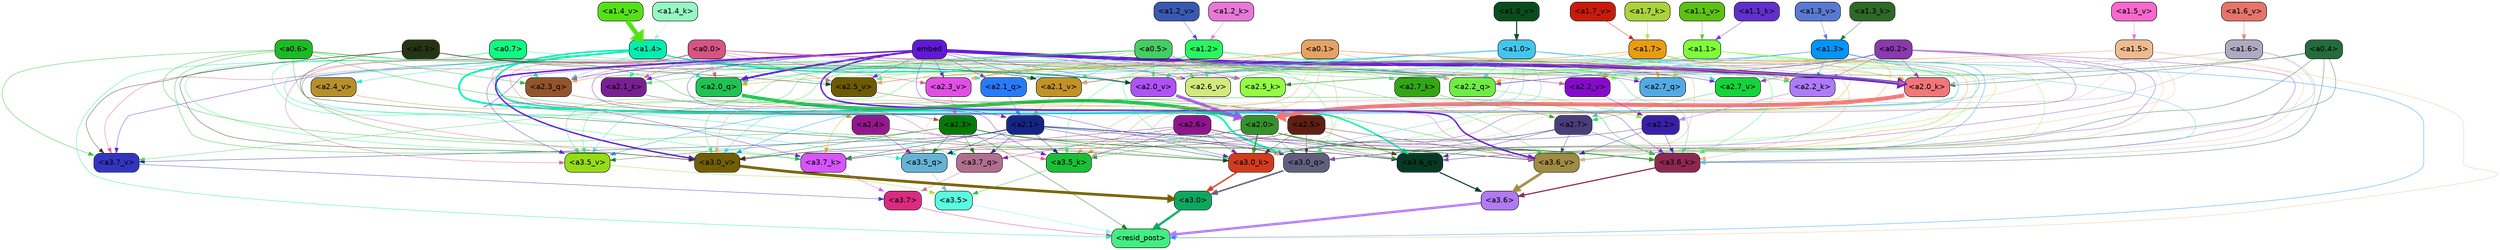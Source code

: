 strict digraph "" {
	graph [bgcolor=transparent,
		layout=dot,
		overlap=false,
		splines=true
	];
	"<a3.7>"	[color=black,
		fillcolor="#da2a81",
		fontname=Helvetica,
		shape=box,
		style="filled, rounded"];
	"<resid_post>"	[color=black,
		fillcolor="#43ed83",
		fontname=Helvetica,
		shape=box,
		style="filled, rounded"];
	"<a3.7>" -> "<resid_post>"	[color="#da2a81",
		penwidth=0.6239100098609924];
	"<a3.6>"	[color=black,
		fillcolor="#b07af4",
		fontname=Helvetica,
		shape=box,
		style="filled, rounded"];
	"<a3.6>" -> "<resid_post>"	[color="#b07af4",
		penwidth=4.569062113761902];
	"<a3.5>"	[color=black,
		fillcolor="#5afcdf",
		fontname=Helvetica,
		shape=box,
		style="filled, rounded"];
	"<a3.5>" -> "<resid_post>"	[color="#5afcdf",
		penwidth=0.6];
	"<a3.0>"	[color=black,
		fillcolor="#0ea760",
		fontname=Helvetica,
		shape=box,
		style="filled, rounded"];
	"<a3.0>" -> "<resid_post>"	[color="#0ea760",
		penwidth=4.283544182777405];
	"<a2.3>"	[color=black,
		fillcolor="#067907",
		fontname=Helvetica,
		shape=box,
		style="filled, rounded"];
	"<a2.3>" -> "<resid_post>"	[color="#067907",
		penwidth=0.6];
	"<a3.7_q>"	[color=black,
		fillcolor="#b06f8e",
		fontname=Helvetica,
		shape=box,
		style="filled, rounded"];
	"<a2.3>" -> "<a3.7_q>"	[color="#067907",
		penwidth=0.6];
	"<a3.6_q>"	[color=black,
		fillcolor="#063924",
		fontname=Helvetica,
		shape=box,
		style="filled, rounded"];
	"<a2.3>" -> "<a3.6_q>"	[color="#067907",
		penwidth=0.6];
	"<a3.5_q>"	[color=black,
		fillcolor="#64b3d5",
		fontname=Helvetica,
		shape=box,
		style="filled, rounded"];
	"<a2.3>" -> "<a3.5_q>"	[color="#067907",
		penwidth=0.6];
	"<a3.0_q>"	[color=black,
		fillcolor="#625f7e",
		fontname=Helvetica,
		shape=box,
		style="filled, rounded"];
	"<a2.3>" -> "<a3.0_q>"	[color="#067907",
		penwidth=0.6];
	"<a3.0_k>"	[color=black,
		fillcolor="#d23b1d",
		fontname=Helvetica,
		shape=box,
		style="filled, rounded"];
	"<a2.3>" -> "<a3.0_k>"	[color="#067907",
		penwidth=0.6];
	"<a3.6_v>"	[color=black,
		fillcolor="#9f8b43",
		fontname=Helvetica,
		shape=box,
		style="filled, rounded"];
	"<a2.3>" -> "<a3.6_v>"	[color="#067907",
		penwidth=0.6];
	"<a3.5_v>"	[color=black,
		fillcolor="#96dc15",
		fontname=Helvetica,
		shape=box,
		style="filled, rounded"];
	"<a2.3>" -> "<a3.5_v>"	[color="#067907",
		penwidth=0.6];
	"<a3.0_v>"	[color=black,
		fillcolor="#725e03",
		fontname=Helvetica,
		shape=box,
		style="filled, rounded"];
	"<a2.3>" -> "<a3.0_v>"	[color="#067907",
		penwidth=0.6];
	"<a1.5>"	[color=black,
		fillcolor="#eebb8f",
		fontname=Helvetica,
		shape=box,
		style="filled, rounded"];
	"<a1.5>" -> "<resid_post>"	[color="#eebb8f",
		penwidth=0.6];
	"<a1.5>" -> "<a3.6_q>"	[color="#eebb8f",
		penwidth=0.6];
	"<a1.5>" -> "<a3.5_q>"	[color="#eebb8f",
		penwidth=0.6];
	"<a1.5>" -> "<a3.0_q>"	[color="#eebb8f",
		penwidth=0.6];
	"<a3.6_k>"	[color=black,
		fillcolor="#8e2752",
		fontname=Helvetica,
		shape=box,
		style="filled, rounded"];
	"<a1.5>" -> "<a3.6_k>"	[color="#eebb8f",
		penwidth=0.6];
	"<a1.5>" -> "<a3.0_k>"	[color="#eebb8f",
		penwidth=0.6];
	"<a2.2_q>"	[color=black,
		fillcolor="#6fec44",
		fontname=Helvetica,
		shape=box,
		style="filled, rounded"];
	"<a1.5>" -> "<a2.2_q>"	[color="#eebb8f",
		penwidth=0.6];
	"<a2.7_v>"	[color=black,
		fillcolor="#13d43b",
		fontname=Helvetica,
		shape=box,
		style="filled, rounded"];
	"<a1.5>" -> "<a2.7_v>"	[color="#eebb8f",
		penwidth=0.6];
	"<a2.6_v>"	[color=black,
		fillcolor="#d4e87c",
		fontname=Helvetica,
		shape=box,
		style="filled, rounded"];
	"<a1.5>" -> "<a2.6_v>"	[color="#eebb8f",
		penwidth=0.6];
	"<a2.1_v>"	[color=black,
		fillcolor="#c29225",
		fontname=Helvetica,
		shape=box,
		style="filled, rounded"];
	"<a1.5>" -> "<a2.1_v>"	[color="#eebb8f",
		penwidth=0.6];
	"<a1.4>"	[color=black,
		fillcolor="#01edb0",
		fontname=Helvetica,
		shape=box,
		style="filled, rounded"];
	"<a1.4>" -> "<resid_post>"	[color="#01edb0",
		penwidth=0.6];
	"<a1.4>" -> "<a3.7_q>"	[color="#01edb0",
		penwidth=0.6];
	"<a1.4>" -> "<a3.6_q>"	[color="#01edb0",
		penwidth=2.7536282539367676];
	"<a1.4>" -> "<a3.5_q>"	[color="#01edb0",
		penwidth=0.6];
	"<a1.4>" -> "<a3.0_q>"	[color="#01edb0",
		penwidth=3.3369133472442627];
	"<a2.3_q>"	[color=black,
		fillcolor="#92542c",
		fontname=Helvetica,
		shape=box,
		style="filled, rounded"];
	"<a1.4>" -> "<a2.3_q>"	[color="#01edb0",
		penwidth=0.6];
	"<a1.4>" -> "<a2.2_q>"	[color="#01edb0",
		penwidth=0.6];
	"<a2.1_q>"	[color=black,
		fillcolor="#277bf8",
		fontname=Helvetica,
		shape=box,
		style="filled, rounded"];
	"<a1.4>" -> "<a2.1_q>"	[color="#01edb0",
		penwidth=0.6];
	"<a2.0_q>"	[color=black,
		fillcolor="#1ec353",
		fontname=Helvetica,
		shape=box,
		style="filled, rounded"];
	"<a1.4>" -> "<a2.0_q>"	[color="#01edb0",
		penwidth=0.6];
	"<a2.1_k>"	[color=black,
		fillcolor="#791e93",
		fontname=Helvetica,
		shape=box,
		style="filled, rounded"];
	"<a1.4>" -> "<a2.1_k>"	[color="#01edb0",
		penwidth=0.6];
	"<a1.4>" -> "<a2.7_v>"	[color="#01edb0",
		penwidth=0.6];
	"<a1.4>" -> "<a2.6_v>"	[color="#01edb0",
		penwidth=0.6];
	"<a2.5_v>"	[color=black,
		fillcolor="#6d5901",
		fontname=Helvetica,
		shape=box,
		style="filled, rounded"];
	"<a1.4>" -> "<a2.5_v>"	[color="#01edb0",
		penwidth=0.6];
	"<a2.4_v>"	[color=black,
		fillcolor="#b68f2b",
		fontname=Helvetica,
		shape=box,
		style="filled, rounded"];
	"<a1.4>" -> "<a2.4_v>"	[color="#01edb0",
		penwidth=0.6];
	"<a1.4>" -> "<a2.1_v>"	[color="#01edb0",
		penwidth=0.6];
	"<a2.0_v>"	[color=black,
		fillcolor="#ae52f6",
		fontname=Helvetica,
		shape=box,
		style="filled, rounded"];
	"<a1.4>" -> "<a2.0_v>"	[color="#01edb0",
		penwidth=2.2818827629089355];
	"<a1.3>"	[color=black,
		fillcolor="#0195f8",
		fontname=Helvetica,
		shape=box,
		style="filled, rounded"];
	"<a1.3>" -> "<resid_post>"	[color="#0195f8",
		penwidth=0.6];
	"<a1.3>" -> "<a3.6_v>"	[color="#0195f8",
		penwidth=0.6];
	"<a1.3>" -> "<a3.5_v>"	[color="#0195f8",
		penwidth=0.6];
	"<a1.3>" -> "<a3.0_v>"	[color="#0195f8",
		penwidth=0.6];
	"<a1.3>" -> "<a2.2_q>"	[color="#0195f8",
		penwidth=0.6];
	"<a1.3>" -> "<a2.1_q>"	[color="#0195f8",
		penwidth=0.6];
	"<a2.2_k>"	[color=black,
		fillcolor="#ad7bf7",
		fontname=Helvetica,
		shape=box,
		style="filled, rounded"];
	"<a1.3>" -> "<a2.2_k>"	[color="#0195f8",
		penwidth=0.6];
	"<a1.3>" -> "<a2.5_v>"	[color="#0195f8",
		penwidth=0.6];
	"<a3.7_q>" -> "<a3.7>"	[color="#b06f8e",
		penwidth=0.6];
	"<a3.6_q>" -> "<a3.6>"	[color="#063924",
		penwidth=2.0344843566417694];
	"<a3.5_q>" -> "<a3.5>"	[color="#64b3d5",
		penwidth=0.6];
	"<a3.0_q>" -> "<a3.0>"	[color="#625f7e",
		penwidth=2.863015294075012];
	"<a3.7_k>"	[color=black,
		fillcolor="#d655ff",
		fontname=Helvetica,
		shape=box,
		style="filled, rounded"];
	"<a3.7_k>" -> "<a3.7>"	[color="#d655ff",
		penwidth=0.6];
	"<a3.6_k>" -> "<a3.6>"	[color="#8e2752",
		penwidth=2.1770318150520325];
	"<a3.5_k>"	[color=black,
		fillcolor="#1abf35",
		fontname=Helvetica,
		shape=box,
		style="filled, rounded"];
	"<a3.5_k>" -> "<a3.5>"	[color="#1abf35",
		penwidth=0.6];
	"<a3.0_k>" -> "<a3.0>"	[color="#d23b1d",
		penwidth=2.6323853135108948];
	"<a3.7_v>"	[color=black,
		fillcolor="#3235bf",
		fontname=Helvetica,
		shape=box,
		style="filled, rounded"];
	"<a3.7_v>" -> "<a3.7>"	[color="#3235bf",
		penwidth=0.6];
	"<a3.6_v>" -> "<a3.6>"	[color="#9f8b43",
		penwidth=4.972373723983765];
	"<a3.5_v>" -> "<a3.5>"	[color="#96dc15",
		penwidth=0.6];
	"<a3.0_v>" -> "<a3.0>"	[color="#725e03",
		penwidth=5.1638524532318115];
	"<a2.6>"	[color=black,
		fillcolor="#8f148d",
		fontname=Helvetica,
		shape=box,
		style="filled, rounded"];
	"<a2.6>" -> "<a3.7_q>"	[color="#8f148d",
		penwidth=0.6];
	"<a2.6>" -> "<a3.6_q>"	[color="#8f148d",
		penwidth=0.6];
	"<a2.6>" -> "<a3.0_q>"	[color="#8f148d",
		penwidth=0.6];
	"<a2.6>" -> "<a3.7_k>"	[color="#8f148d",
		penwidth=0.6];
	"<a2.6>" -> "<a3.6_k>"	[color="#8f148d",
		penwidth=0.6];
	"<a2.6>" -> "<a3.5_k>"	[color="#8f148d",
		penwidth=0.6];
	"<a2.6>" -> "<a3.0_k>"	[color="#8f148d",
		penwidth=0.6];
	"<a2.1>"	[color=black,
		fillcolor="#152586",
		fontname=Helvetica,
		shape=box,
		style="filled, rounded"];
	"<a2.1>" -> "<a3.7_q>"	[color="#152586",
		penwidth=0.6];
	"<a2.1>" -> "<a3.6_q>"	[color="#152586",
		penwidth=0.6];
	"<a2.1>" -> "<a3.5_q>"	[color="#152586",
		penwidth=0.6];
	"<a2.1>" -> "<a3.0_q>"	[color="#152586",
		penwidth=0.6];
	"<a2.1>" -> "<a3.7_k>"	[color="#152586",
		penwidth=0.6];
	"<a2.1>" -> "<a3.6_k>"	[color="#152586",
		penwidth=0.6];
	"<a2.1>" -> "<a3.5_k>"	[color="#152586",
		penwidth=0.6];
	"<a2.1>" -> "<a3.0_k>"	[color="#152586",
		penwidth=0.6];
	"<a2.1>" -> "<a3.7_v>"	[color="#152586",
		penwidth=0.6];
	"<a2.1>" -> "<a3.6_v>"	[color="#152586",
		penwidth=0.6];
	"<a2.1>" -> "<a3.0_v>"	[color="#152586",
		penwidth=0.6];
	"<a2.7>"	[color=black,
		fillcolor="#473e7a",
		fontname=Helvetica,
		shape=box,
		style="filled, rounded"];
	"<a2.7>" -> "<a3.6_q>"	[color="#473e7a",
		penwidth=0.6];
	"<a2.7>" -> "<a3.0_q>"	[color="#473e7a",
		penwidth=0.6];
	"<a2.7>" -> "<a3.6_k>"	[color="#473e7a",
		penwidth=0.6];
	"<a2.7>" -> "<a3.0_k>"	[color="#473e7a",
		penwidth=0.6];
	"<a2.7>" -> "<a3.6_v>"	[color="#473e7a",
		penwidth=0.6];
	"<a2.5>"	[color=black,
		fillcolor="#601e13",
		fontname=Helvetica,
		shape=box,
		style="filled, rounded"];
	"<a2.5>" -> "<a3.6_q>"	[color="#601e13",
		penwidth=0.6];
	"<a2.5>" -> "<a3.0_q>"	[color="#601e13",
		penwidth=0.6];
	"<a2.5>" -> "<a3.0_k>"	[color="#601e13",
		penwidth=0.6];
	"<a2.5>" -> "<a3.6_v>"	[color="#601e13",
		penwidth=0.6];
	"<a2.5>" -> "<a3.0_v>"	[color="#601e13",
		penwidth=0.6];
	"<a2.0>"	[color=black,
		fillcolor="#34922a",
		fontname=Helvetica,
		shape=box,
		style="filled, rounded"];
	"<a2.0>" -> "<a3.6_q>"	[color="#34922a",
		penwidth=0.6];
	"<a2.0>" -> "<a3.0_q>"	[color="#34922a",
		penwidth=0.6];
	"<a2.0>" -> "<a3.7_k>"	[color="#34922a",
		penwidth=0.6];
	"<a2.0>" -> "<a3.6_k>"	[color="#34922a",
		penwidth=1.7047871947288513];
	"<a2.0>" -> "<a3.5_k>"	[color="#34922a",
		penwidth=0.6];
	"<a2.0>" -> "<a3.0_k>"	[color="#34922a",
		penwidth=2.239806979894638];
	"<a1.1>"	[color=black,
		fillcolor="#7dff39",
		fontname=Helvetica,
		shape=box,
		style="filled, rounded"];
	"<a1.1>" -> "<a3.6_q>"	[color="#7dff39",
		penwidth=0.6];
	"<a1.1>" -> "<a3.0_q>"	[color="#7dff39",
		penwidth=0.6];
	"<a1.1>" -> "<a3.0_k>"	[color="#7dff39",
		penwidth=0.6];
	"<a1.1>" -> "<a3.6_v>"	[color="#7dff39",
		penwidth=0.6];
	"<a2.7_q>"	[color=black,
		fillcolor="#53aae2",
		fontname=Helvetica,
		shape=box,
		style="filled, rounded"];
	"<a1.1>" -> "<a2.7_q>"	[color="#7dff39",
		penwidth=0.6];
	"<a2.5_k>"	[color=black,
		fillcolor="#93fd42",
		fontname=Helvetica,
		shape=box,
		style="filled, rounded"];
	"<a1.1>" -> "<a2.5_k>"	[color="#7dff39",
		penwidth=0.6];
	"<a2.0_k>"	[color=black,
		fillcolor="#f17678",
		fontname=Helvetica,
		shape=box,
		style="filled, rounded"];
	"<a1.1>" -> "<a2.0_k>"	[color="#7dff39",
		penwidth=0.6];
	"<a1.1>" -> "<a2.6_v>"	[color="#7dff39",
		penwidth=0.6];
	"<a2.2_v>"	[color=black,
		fillcolor="#860acc",
		fontname=Helvetica,
		shape=box,
		style="filled, rounded"];
	"<a1.1>" -> "<a2.2_v>"	[color="#7dff39",
		penwidth=0.6];
	"<a1.1>" -> "<a2.1_v>"	[color="#7dff39",
		penwidth=0.6];
	"<a1.1>" -> "<a2.0_v>"	[color="#7dff39",
		penwidth=0.6];
	"<a0.4>"	[color=black,
		fillcolor="#246c3c",
		fontname=Helvetica,
		shape=box,
		style="filled, rounded"];
	"<a0.4>" -> "<a3.6_q>"	[color="#246c3c",
		penwidth=0.6];
	"<a0.4>" -> "<a3.0_q>"	[color="#246c3c",
		penwidth=0.6];
	"<a0.4>" -> "<a3.6_k>"	[color="#246c3c",
		penwidth=0.6];
	"<a0.4>" -> "<a2.5_k>"	[color="#246c3c",
		penwidth=0.6];
	"<a0.4>" -> "<a2.0_k>"	[color="#246c3c",
		penwidth=0.6];
	"<a0.2>"	[color=black,
		fillcolor="#8a39ae",
		fontname=Helvetica,
		shape=box,
		style="filled, rounded"];
	"<a0.2>" -> "<a3.6_q>"	[color="#8a39ae",
		penwidth=0.6];
	"<a0.2>" -> "<a3.0_q>"	[color="#8a39ae",
		penwidth=0.6];
	"<a0.2>" -> "<a3.6_k>"	[color="#8a39ae",
		penwidth=0.6];
	"<a0.2>" -> "<a3.0_k>"	[color="#8a39ae",
		penwidth=0.6];
	"<a0.2>" -> "<a2.2_q>"	[color="#8a39ae",
		penwidth=0.6];
	"<a0.2>" -> "<a2.2_k>"	[color="#8a39ae",
		penwidth=0.6];
	"<a0.2>" -> "<a2.0_k>"	[color="#8a39ae",
		penwidth=0.6];
	"<a0.2>" -> "<a2.7_v>"	[color="#8a39ae",
		penwidth=0.6];
	"<a0.2>" -> "<a2.1_v>"	[color="#8a39ae",
		penwidth=0.6];
	"<a0.2>" -> "<a2.0_v>"	[color="#8a39ae",
		penwidth=0.6];
	"<a2.4>"	[color=black,
		fillcolor="#96178b",
		fontname=Helvetica,
		shape=box,
		style="filled, rounded"];
	"<a2.4>" -> "<a3.5_q>"	[color="#96178b",
		penwidth=0.6];
	"<a2.4>" -> "<a3.0_q>"	[color="#96178b",
		penwidth=0.6];
	"<a1.2>"	[color=black,
		fillcolor="#28f661",
		fontname=Helvetica,
		shape=box,
		style="filled, rounded"];
	"<a1.2>" -> "<a3.0_q>"	[color="#28f661",
		penwidth=0.6];
	"<a1.2>" -> "<a3.6_k>"	[color="#28f661",
		penwidth=0.6];
	"<a1.2>" -> "<a3.5_k>"	[color="#28f661",
		penwidth=0.6];
	"<a1.2>" -> "<a3.0_k>"	[color="#28f661",
		penwidth=0.6];
	"<a1.2>" -> "<a3.5_v>"	[color="#28f661",
		penwidth=0.6];
	"<a1.2>" -> "<a2.7_q>"	[color="#28f661",
		penwidth=0.6];
	"<a1.2>" -> "<a2.2_q>"	[color="#28f661",
		penwidth=0.6];
	"<a1.2>" -> "<a2.2_k>"	[color="#28f661",
		penwidth=0.6];
	"<a1.2>" -> "<a2.6_v>"	[color="#28f661",
		penwidth=0.6];
	"<a1.2>" -> "<a2.5_v>"	[color="#28f661",
		penwidth=0.6];
	"<a2.3_v>"	[color=black,
		fillcolor="#e14ee5",
		fontname=Helvetica,
		shape=box,
		style="filled, rounded"];
	"<a1.2>" -> "<a2.3_v>"	[color="#28f661",
		penwidth=0.6];
	"<a1.2>" -> "<a2.0_v>"	[color="#28f661",
		penwidth=0.6];
	"<a1.7>"	[color=black,
		fillcolor="#e89c10",
		fontname=Helvetica,
		shape=box,
		style="filled, rounded"];
	"<a1.7>" -> "<a3.7_k>"	[color="#e89c10",
		penwidth=0.6];
	"<a1.7>" -> "<a3.5_k>"	[color="#e89c10",
		penwidth=0.6];
	"<a1.7>" -> "<a3.6_v>"	[color="#e89c10",
		penwidth=0.6];
	"<a1.7>" -> "<a2.7_q>"	[color="#e89c10",
		penwidth=0.6];
	"<a1.7>" -> "<a2.2_q>"	[color="#e89c10",
		penwidth=0.6];
	"<a1.7>" -> "<a2.0_q>"	[color="#e89c10",
		penwidth=0.6];
	"<a1.7>" -> "<a2.2_k>"	[color="#e89c10",
		penwidth=0.6];
	"<a1.7>" -> "<a2.0_k>"	[color="#e89c10",
		penwidth=0.6];
	"<a1.7>" -> "<a2.5_v>"	[color="#e89c10",
		penwidth=0.6];
	"<a1.7>" -> "<a2.3_v>"	[color="#e89c10",
		penwidth=0.6];
	"<a1.7>" -> "<a2.2_v>"	[color="#e89c10",
		penwidth=0.6];
	"<a0.7>"	[color=black,
		fillcolor="#11f981",
		fontname=Helvetica,
		shape=box,
		style="filled, rounded"];
	"<a0.7>" -> "<a3.7_k>"	[color="#11f981",
		penwidth=0.6];
	"<a0.7>" -> "<a3.0_v>"	[color="#11f981",
		penwidth=0.6];
	"<a0.7>" -> "<a2.3_q>"	[color="#11f981",
		penwidth=0.6];
	"<a0.7>" -> "<a2.2_q>"	[color="#11f981",
		penwidth=0.6];
	"<a0.6>"	[color=black,
		fillcolor="#1bbb24",
		fontname=Helvetica,
		shape=box,
		style="filled, rounded"];
	"<a0.6>" -> "<a3.7_k>"	[color="#1bbb24",
		penwidth=0.6];
	"<a0.6>" -> "<a3.6_k>"	[color="#1bbb24",
		penwidth=0.6];
	"<a0.6>" -> "<a3.0_k>"	[color="#1bbb24",
		penwidth=0.6];
	"<a0.6>" -> "<a3.7_v>"	[color="#1bbb24",
		penwidth=0.6];
	"<a0.6>" -> "<a3.6_v>"	[color="#1bbb24",
		penwidth=0.6];
	"<a0.6>" -> "<a3.0_v>"	[color="#1bbb24",
		penwidth=0.6];
	"<a0.6>" -> "<a2.3_q>"	[color="#1bbb24",
		penwidth=0.6];
	"<a0.6>" -> "<a2.2_q>"	[color="#1bbb24",
		penwidth=0.6];
	embed	[color=black,
		fillcolor="#6218d8",
		fontname=Helvetica,
		shape=box,
		style="filled, rounded"];
	embed -> "<a3.7_k>"	[color="#6218d8",
		penwidth=0.6];
	embed -> "<a3.6_k>"	[color="#6218d8",
		penwidth=0.6];
	embed -> "<a3.5_k>"	[color="#6218d8",
		penwidth=0.6];
	embed -> "<a3.0_k>"	[color="#6218d8",
		penwidth=0.6];
	embed -> "<a3.7_v>"	[color="#6218d8",
		penwidth=0.6];
	embed -> "<a3.6_v>"	[color="#6218d8",
		penwidth=2.7369276881217957];
	embed -> "<a3.5_v>"	[color="#6218d8",
		penwidth=0.6];
	embed -> "<a3.0_v>"	[color="#6218d8",
		penwidth=2.5778204202651978];
	embed -> "<a2.7_q>"	[color="#6218d8",
		penwidth=0.6];
	embed -> "<a2.3_q>"	[color="#6218d8",
		penwidth=0.6];
	embed -> "<a2.2_q>"	[color="#6218d8",
		penwidth=0.6];
	embed -> "<a2.1_q>"	[color="#6218d8",
		penwidth=0.6];
	embed -> "<a2.0_q>"	[color="#6218d8",
		penwidth=3.459219217300415];
	embed -> "<a2.5_k>"	[color="#6218d8",
		penwidth=0.6];
	embed -> "<a2.2_k>"	[color="#6218d8",
		penwidth=0.6363201141357422];
	embed -> "<a2.1_k>"	[color="#6218d8",
		penwidth=0.6];
	embed -> "<a2.0_k>"	[color="#6218d8",
		penwidth=6.407642982900143];
	embed -> "<a2.7_v>"	[color="#6218d8",
		penwidth=0.6];
	embed -> "<a2.6_v>"	[color="#6218d8",
		penwidth=0.6];
	embed -> "<a2.5_v>"	[color="#6218d8",
		penwidth=0.6];
	embed -> "<a2.3_v>"	[color="#6218d8",
		penwidth=0.6];
	embed -> "<a2.2_v>"	[color="#6218d8",
		penwidth=0.6175012588500977];
	embed -> "<a2.1_v>"	[color="#6218d8",
		penwidth=0.6];
	embed -> "<a2.0_v>"	[color="#6218d8",
		penwidth=0.6];
	"<a2.2>"	[color=black,
		fillcolor="#381fa8",
		fontname=Helvetica,
		shape=box,
		style="filled, rounded"];
	"<a2.2>" -> "<a3.6_k>"	[color="#381fa8",
		penwidth=0.6];
	"<a2.2>" -> "<a3.0_k>"	[color="#381fa8",
		penwidth=0.6];
	"<a2.2>" -> "<a3.6_v>"	[color="#381fa8",
		penwidth=0.6];
	"<a1.6>"	[color=black,
		fillcolor="#adaac1",
		fontname=Helvetica,
		shape=box,
		style="filled, rounded"];
	"<a1.6>" -> "<a3.6_k>"	[color="#adaac1",
		penwidth=0.6];
	"<a1.6>" -> "<a3.5_k>"	[color="#adaac1",
		penwidth=0.6];
	"<a1.6>" -> "<a3.6_v>"	[color="#adaac1",
		penwidth=0.6];
	"<a1.6>" -> "<a2.0_k>"	[color="#adaac1",
		penwidth=0.6];
	"<a1.6>" -> "<a2.0_v>"	[color="#adaac1",
		penwidth=0.6];
	"<a1.0>"	[color=black,
		fillcolor="#43c6ed",
		fontname=Helvetica,
		shape=box,
		style="filled, rounded"];
	"<a1.0>" -> "<a3.6_k>"	[color="#43c6ed",
		penwidth=0.6];
	"<a1.0>" -> "<a3.0_k>"	[color="#43c6ed",
		penwidth=0.6];
	"<a1.0>" -> "<a3.6_v>"	[color="#43c6ed",
		penwidth=0.6];
	"<a1.0>" -> "<a3.5_v>"	[color="#43c6ed",
		penwidth=0.6];
	"<a1.0>" -> "<a3.0_v>"	[color="#43c6ed",
		penwidth=0.6];
	"<a1.0>" -> "<a2.3_q>"	[color="#43c6ed",
		penwidth=0.6];
	"<a1.0>" -> "<a2.2_q>"	[color="#43c6ed",
		penwidth=0.6];
	"<a1.0>" -> "<a2.1_q>"	[color="#43c6ed",
		penwidth=0.6];
	"<a2.7_k>"	[color=black,
		fillcolor="#32a711",
		fontname=Helvetica,
		shape=box,
		style="filled, rounded"];
	"<a1.0>" -> "<a2.7_k>"	[color="#43c6ed",
		penwidth=0.6];
	"<a1.0>" -> "<a2.2_k>"	[color="#43c6ed",
		penwidth=0.6];
	"<a1.0>" -> "<a2.0_k>"	[color="#43c6ed",
		penwidth=0.6];
	"<a1.0>" -> "<a2.7_v>"	[color="#43c6ed",
		penwidth=0.6];
	"<a1.0>" -> "<a2.6_v>"	[color="#43c6ed",
		penwidth=0.6];
	"<a1.0>" -> "<a2.0_v>"	[color="#43c6ed",
		penwidth=1.2978954315185547];
	"<a0.5>"	[color=black,
		fillcolor="#46cd64",
		fontname=Helvetica,
		shape=box,
		style="filled, rounded"];
	"<a0.5>" -> "<a3.6_k>"	[color="#46cd64",
		penwidth=0.6];
	"<a0.5>" -> "<a3.7_v>"	[color="#46cd64",
		penwidth=0.6];
	"<a0.5>" -> "<a3.6_v>"	[color="#46cd64",
		penwidth=0.6];
	"<a0.5>" -> "<a3.5_v>"	[color="#46cd64",
		penwidth=0.6];
	"<a0.5>" -> "<a3.0_v>"	[color="#46cd64",
		penwidth=0.6];
	"<a0.5>" -> "<a2.7_q>"	[color="#46cd64",
		penwidth=0.6];
	"<a0.5>" -> "<a2.3_q>"	[color="#46cd64",
		penwidth=0.6];
	"<a0.5>" -> "<a2.2_q>"	[color="#46cd64",
		penwidth=0.6];
	"<a0.5>" -> "<a2.1_q>"	[color="#46cd64",
		penwidth=0.6];
	"<a0.5>" -> "<a2.0_q>"	[color="#46cd64",
		penwidth=0.6];
	"<a0.5>" -> "<a2.7_k>"	[color="#46cd64",
		penwidth=0.6];
	"<a0.5>" -> "<a2.5_k>"	[color="#46cd64",
		penwidth=0.6];
	"<a0.5>" -> "<a2.2_k>"	[color="#46cd64",
		penwidth=0.6];
	"<a0.5>" -> "<a2.1_k>"	[color="#46cd64",
		penwidth=0.6];
	"<a0.5>" -> "<a2.0_k>"	[color="#46cd64",
		penwidth=0.7721366882324219];
	"<a0.5>" -> "<a2.6_v>"	[color="#46cd64",
		penwidth=0.6];
	"<a0.5>" -> "<a2.3_v>"	[color="#46cd64",
		penwidth=0.6];
	"<a0.5>" -> "<a2.1_v>"	[color="#46cd64",
		penwidth=0.6];
	"<a0.5>" -> "<a2.0_v>"	[color="#46cd64",
		penwidth=0.6];
	"<a0.1>"	[color=black,
		fillcolor="#e6a264",
		fontname=Helvetica,
		shape=box,
		style="filled, rounded"];
	"<a0.1>" -> "<a3.6_k>"	[color="#e6a264",
		penwidth=0.6];
	"<a0.1>" -> "<a3.5_k>"	[color="#e6a264",
		penwidth=0.6];
	"<a0.1>" -> "<a3.0_k>"	[color="#e6a264",
		penwidth=0.6];
	"<a0.1>" -> "<a3.6_v>"	[color="#e6a264",
		penwidth=0.6];
	"<a0.1>" -> "<a3.0_v>"	[color="#e6a264",
		penwidth=0.6];
	"<a0.1>" -> "<a2.3_q>"	[color="#e6a264",
		penwidth=0.6];
	"<a0.1>" -> "<a2.2_q>"	[color="#e6a264",
		penwidth=0.6];
	"<a0.1>" -> "<a2.2_k>"	[color="#e6a264",
		penwidth=0.6];
	"<a0.1>" -> "<a2.0_k>"	[color="#e6a264",
		penwidth=0.6];
	"<a0.1>" -> "<a2.5_v>"	[color="#e6a264",
		penwidth=0.6];
	"<a0.1>" -> "<a2.3_v>"	[color="#e6a264",
		penwidth=0.6];
	"<a0.1>" -> "<a2.1_v>"	[color="#e6a264",
		penwidth=0.6];
	"<a0.1>" -> "<a2.0_v>"	[color="#e6a264",
		penwidth=0.6];
	"<a0.0>"	[color=black,
		fillcolor="#d65482",
		fontname=Helvetica,
		shape=box,
		style="filled, rounded"];
	"<a0.0>" -> "<a3.5_k>"	[color="#d65482",
		penwidth=0.6];
	"<a0.0>" -> "<a3.7_v>"	[color="#d65482",
		penwidth=0.6];
	"<a0.0>" -> "<a3.6_v>"	[color="#d65482",
		penwidth=0.6];
	"<a0.0>" -> "<a3.5_v>"	[color="#d65482",
		penwidth=0.6];
	"<a0.0>" -> "<a3.0_v>"	[color="#d65482",
		penwidth=0.6];
	"<a0.0>" -> "<a2.3_q>"	[color="#d65482",
		penwidth=0.6];
	"<a0.0>" -> "<a2.0_q>"	[color="#d65482",
		penwidth=0.6];
	"<a0.0>" -> "<a2.5_k>"	[color="#d65482",
		penwidth=0.6];
	"<a0.0>" -> "<a2.1_k>"	[color="#d65482",
		penwidth=0.6];
	"<a0.0>" -> "<a2.0_k>"	[color="#d65482",
		penwidth=0.6];
	"<a0.0>" -> "<a2.5_v>"	[color="#d65482",
		penwidth=0.6];
	"<a0.0>" -> "<a2.3_v>"	[color="#d65482",
		penwidth=0.6];
	"<a0.0>" -> "<a2.2_v>"	[color="#d65482",
		penwidth=0.6];
	"<a0.0>" -> "<a2.0_v>"	[color="#d65482",
		penwidth=0.6];
	"<a0.3>"	[color=black,
		fillcolor="#253513",
		fontname=Helvetica,
		shape=box,
		style="filled, rounded"];
	"<a0.3>" -> "<a3.0_k>"	[color="#253513",
		penwidth=0.6];
	"<a0.3>" -> "<a3.7_v>"	[color="#253513",
		penwidth=0.6];
	"<a0.3>" -> "<a3.0_v>"	[color="#253513",
		penwidth=0.6];
	"<a0.3>" -> "<a2.5_v>"	[color="#253513",
		penwidth=0.6];
	"<a0.3>" -> "<a2.1_v>"	[color="#253513",
		penwidth=0.6];
	"<a0.3>" -> "<a2.0_v>"	[color="#253513",
		penwidth=0.6];
	"<a2.7_q>" -> "<a2.7>"	[color="#53aae2",
		penwidth=0.6];
	"<a2.3_q>" -> "<a2.3>"	[color="#92542c",
		penwidth=0.6];
	"<a2.2_q>" -> "<a2.2>"	[color="#6fec44",
		penwidth=0.7441773414611816];
	"<a2.1_q>" -> "<a2.1>"	[color="#277bf8",
		penwidth=0.6];
	"<a2.0_q>" -> "<a2.0>"	[color="#1ec353",
		penwidth=6.422367453575134];
	"<a2.7_k>" -> "<a2.7>"	[color="#32a711",
		penwidth=0.6];
	"<a2.5_k>" -> "<a2.5>"	[color="#93fd42",
		penwidth=0.6];
	"<a2.2_k>" -> "<a2.2>"	[color="#ad7bf7",
		penwidth=0.8810110092163086];
	"<a2.1_k>" -> "<a2.1>"	[color="#791e93",
		penwidth=0.6];
	"<a2.0_k>" -> "<a2.0>"	[color="#f17678",
		penwidth=7.398894429206848];
	"<a2.7_v>" -> "<a2.7>"	[color="#13d43b",
		penwidth=0.6];
	"<a2.6_v>" -> "<a2.6>"	[color="#d4e87c",
		penwidth=0.6];
	"<a2.5_v>" -> "<a2.5>"	[color="#6d5901",
		penwidth=0.6];
	"<a2.4_v>" -> "<a2.4>"	[color="#b68f2b",
		penwidth=0.6];
	"<a2.3_v>" -> "<a2.3>"	[color="#e14ee5",
		penwidth=0.6];
	"<a2.2_v>" -> "<a2.2>"	[color="#860acc",
		penwidth=0.6];
	"<a2.1_v>" -> "<a2.1>"	[color="#c29225",
		penwidth=0.6];
	"<a2.0_v>" -> "<a2.0>"	[color="#ae52f6",
		penwidth=5.395828627049923];
	"<a1.7_k>"	[color=black,
		fillcolor="#aad23b",
		fontname=Helvetica,
		shape=box,
		style="filled, rounded"];
	"<a1.7_k>" -> "<a1.7>"	[color="#aad23b",
		penwidth=0.6];
	"<a1.4_k>"	[color=black,
		fillcolor="#96f7c3",
		fontname=Helvetica,
		shape=box,
		style="filled, rounded"];
	"<a1.4_k>" -> "<a1.4>"	[color="#96f7c3",
		penwidth=0.6];
	"<a1.3_k>"	[color=black,
		fillcolor="#2d6927",
		fontname=Helvetica,
		shape=box,
		style="filled, rounded"];
	"<a1.3_k>" -> "<a1.3>"	[color="#2d6927",
		penwidth=0.6];
	"<a1.2_k>"	[color=black,
		fillcolor="#e778d7",
		fontname=Helvetica,
		shape=box,
		style="filled, rounded"];
	"<a1.2_k>" -> "<a1.2>"	[color="#e778d7",
		penwidth=0.6];
	"<a1.1_k>"	[color=black,
		fillcolor="#612fcc",
		fontname=Helvetica,
		shape=box,
		style="filled, rounded"];
	"<a1.1_k>" -> "<a1.1>"	[color="#612fcc",
		penwidth=0.6];
	"<a1.7_v>"	[color=black,
		fillcolor="#c81b0a",
		fontname=Helvetica,
		shape=box,
		style="filled, rounded"];
	"<a1.7_v>" -> "<a1.7>"	[color="#c81b0a",
		penwidth=0.6];
	"<a1.6_v>"	[color=black,
		fillcolor="#e6746b",
		fontname=Helvetica,
		shape=box,
		style="filled, rounded"];
	"<a1.6_v>" -> "<a1.6>"	[color="#e6746b",
		penwidth=0.6];
	"<a1.5_v>"	[color=black,
		fillcolor="#f968cc",
		fontname=Helvetica,
		shape=box,
		style="filled, rounded"];
	"<a1.5_v>" -> "<a1.5>"	[color="#f968cc",
		penwidth=0.6];
	"<a1.4_v>"	[color=black,
		fillcolor="#55e017",
		fontname=Helvetica,
		shape=box,
		style="filled, rounded"];
	"<a1.4_v>" -> "<a1.4>"	[color="#55e017",
		penwidth=8.774570226669312];
	"<a1.3_v>"	[color=black,
		fillcolor="#5979d1",
		fontname=Helvetica,
		shape=box,
		style="filled, rounded"];
	"<a1.3_v>" -> "<a1.3>"	[color="#5979d1",
		penwidth=0.6];
	"<a1.2_v>"	[color=black,
		fillcolor="#3959b1",
		fontname=Helvetica,
		shape=box,
		style="filled, rounded"];
	"<a1.2_v>" -> "<a1.2>"	[color="#3959b1",
		penwidth=0.6];
	"<a1.1_v>"	[color=black,
		fillcolor="#5cc113",
		fontname=Helvetica,
		shape=box,
		style="filled, rounded"];
	"<a1.1_v>" -> "<a1.1>"	[color="#5cc113",
		penwidth=0.6];
	"<a1.0_v>"	[color=black,
		fillcolor="#094d1c",
		fontname=Helvetica,
		shape=box,
		style="filled, rounded"];
	"<a1.0_v>" -> "<a1.0>"	[color="#094d1c",
		penwidth=2.0497570037841797];
}
